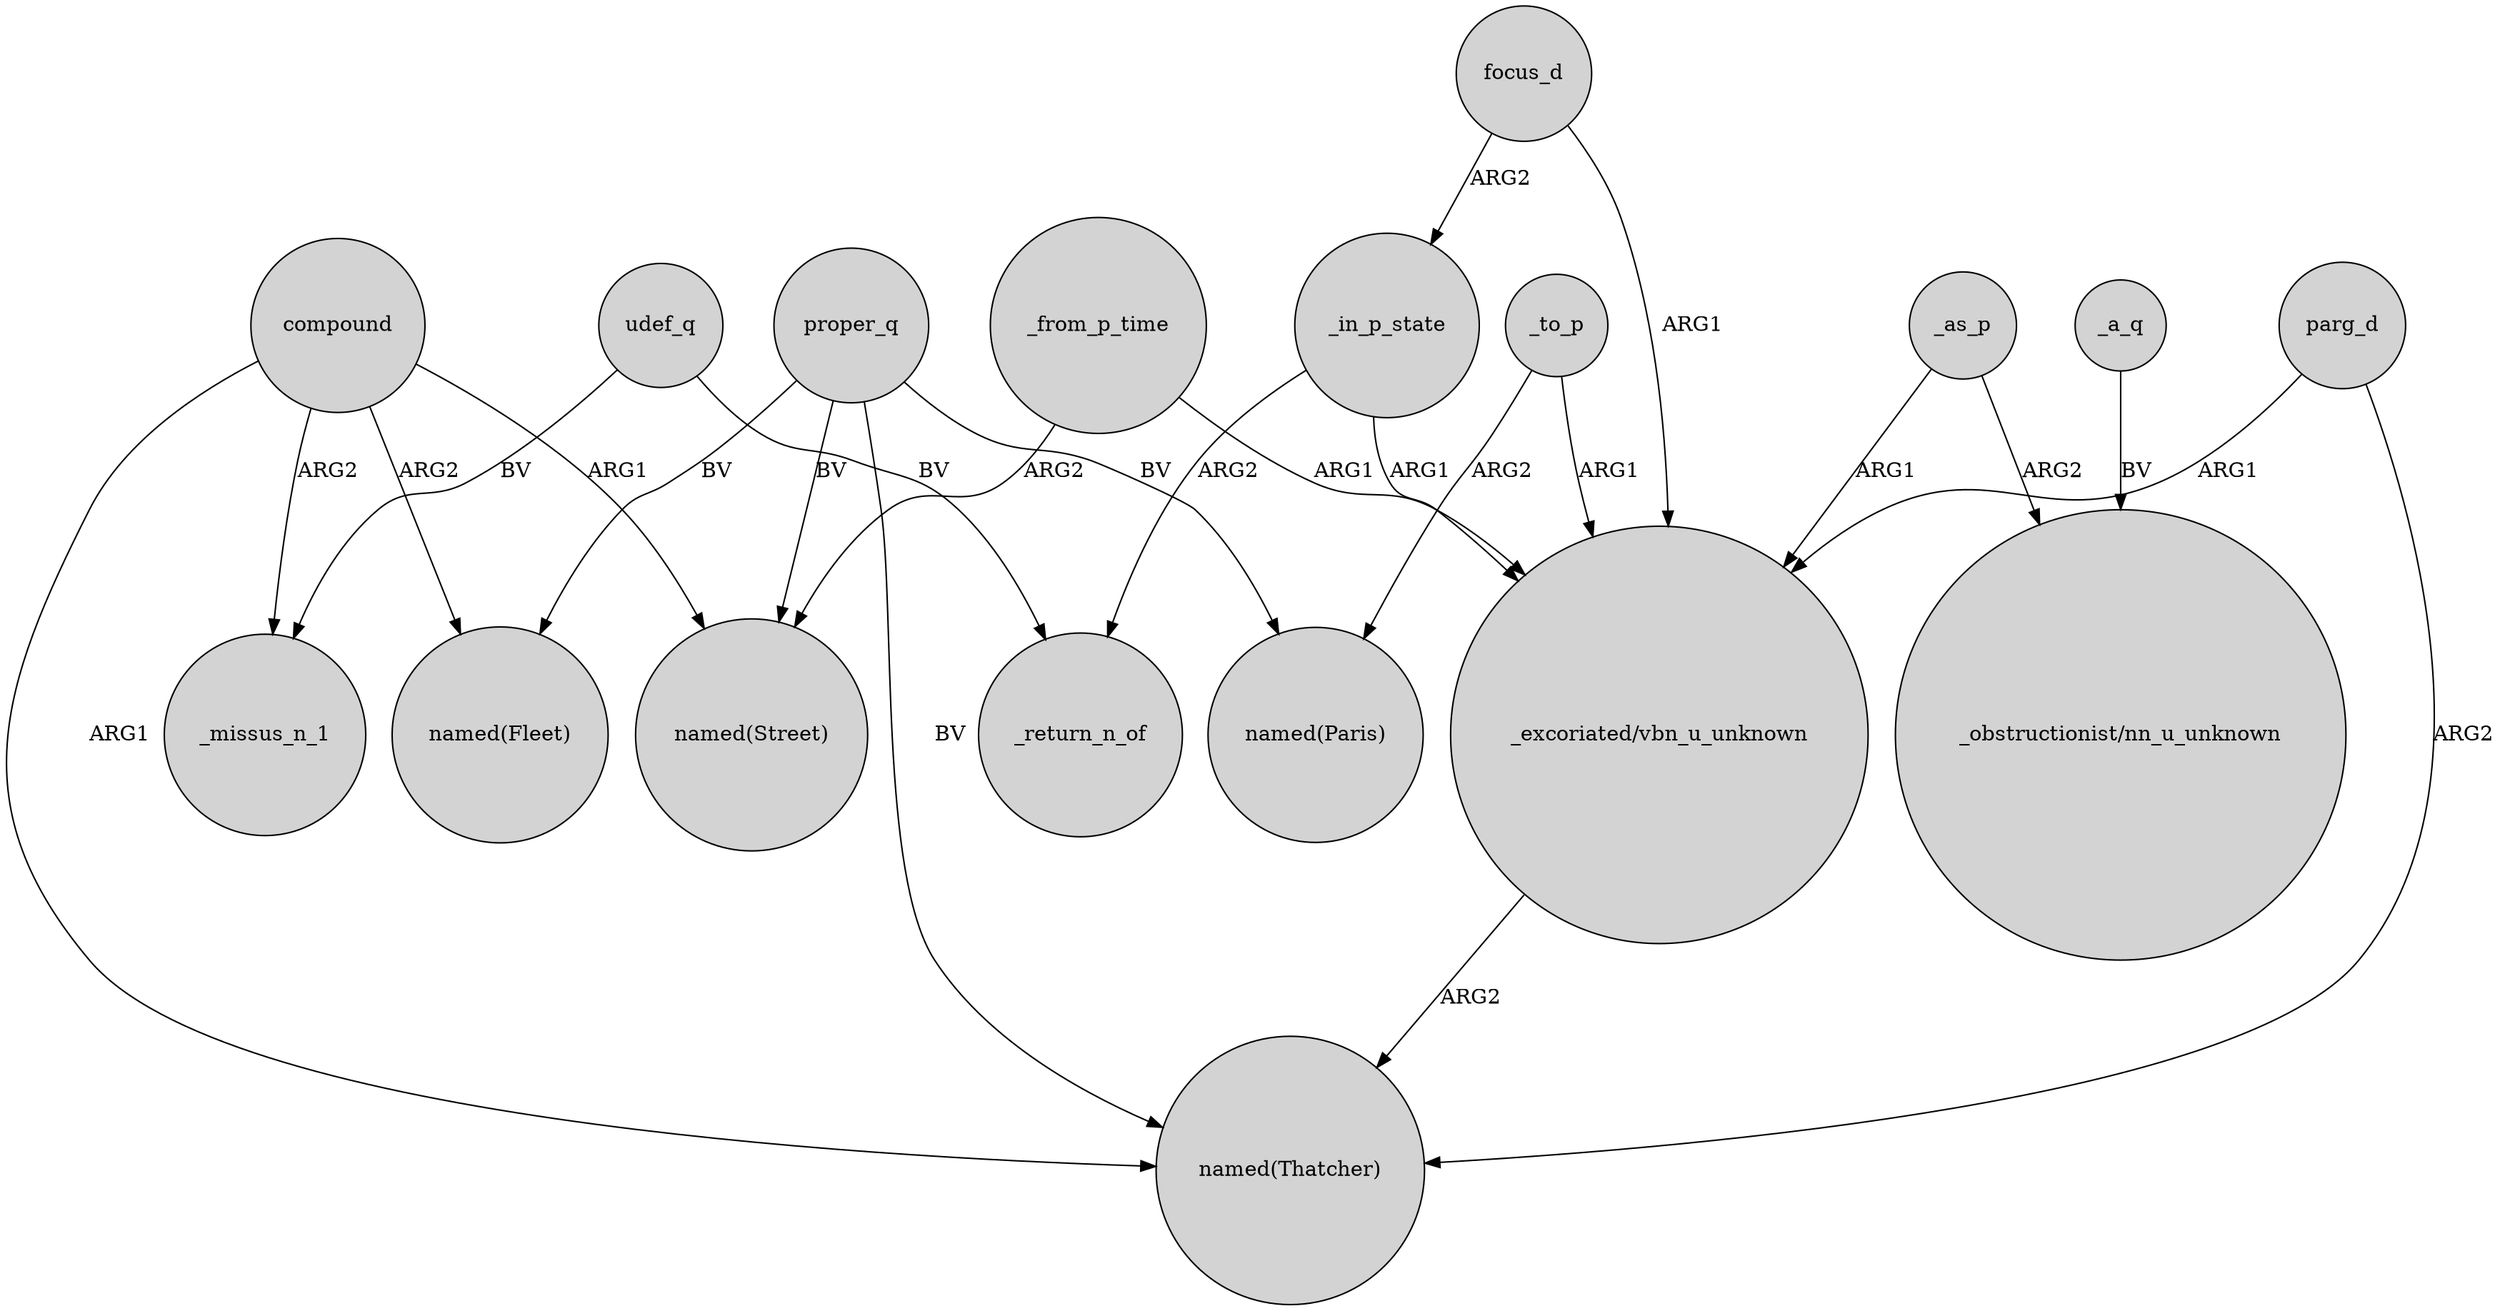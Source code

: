 digraph {
	node [shape=circle style=filled]
	_from_p_time -> "named(Street)" [label=ARG2]
	_in_p_state -> "_excoriated/vbn_u_unknown" [label=ARG1]
	_from_p_time -> "_excoriated/vbn_u_unknown" [label=ARG1]
	compound -> "named(Street)" [label=ARG1]
	_a_q -> "_obstructionist/nn_u_unknown" [label=BV]
	proper_q -> "named(Fleet)" [label=BV]
	udef_q -> _return_n_of [label=BV]
	focus_d -> _in_p_state [label=ARG2]
	compound -> _missus_n_1 [label=ARG2]
	_to_p -> "_excoriated/vbn_u_unknown" [label=ARG1]
	udef_q -> _missus_n_1 [label=BV]
	proper_q -> "named(Street)" [label=BV]
	compound -> "named(Thatcher)" [label=ARG1]
	_as_p -> "_excoriated/vbn_u_unknown" [label=ARG1]
	focus_d -> "_excoriated/vbn_u_unknown" [label=ARG1]
	compound -> "named(Fleet)" [label=ARG2]
	parg_d -> "named(Thatcher)" [label=ARG2]
	proper_q -> "named(Paris)" [label=BV]
	"_excoriated/vbn_u_unknown" -> "named(Thatcher)" [label=ARG2]
	_in_p_state -> _return_n_of [label=ARG2]
	_as_p -> "_obstructionist/nn_u_unknown" [label=ARG2]
	_to_p -> "named(Paris)" [label=ARG2]
	proper_q -> "named(Thatcher)" [label=BV]
	parg_d -> "_excoriated/vbn_u_unknown" [label=ARG1]
}
